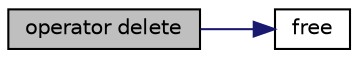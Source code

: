 digraph "operator delete"
{
 // LATEX_PDF_SIZE
  edge [fontname="Helvetica",fontsize="10",labelfontname="Helvetica",labelfontsize="10"];
  node [fontname="Helvetica",fontsize="10",shape=record];
  rankdir="LR";
  Node1 [label="operator delete",height=0.2,width=0.4,color="black", fillcolor="grey75", style="filled", fontcolor="black",tooltip=" "];
  Node1 -> Node2 [color="midnightblue",fontsize="10",style="solid",fontname="Helvetica"];
  Node2 [label="free",height=0.2,width=0.4,color="black", fillcolor="white", style="filled",URL="$da/d45/heap_8hpp.html#af07d89f5ceaea0c7c8252cc41fd75f37",tooltip=" "];
}
